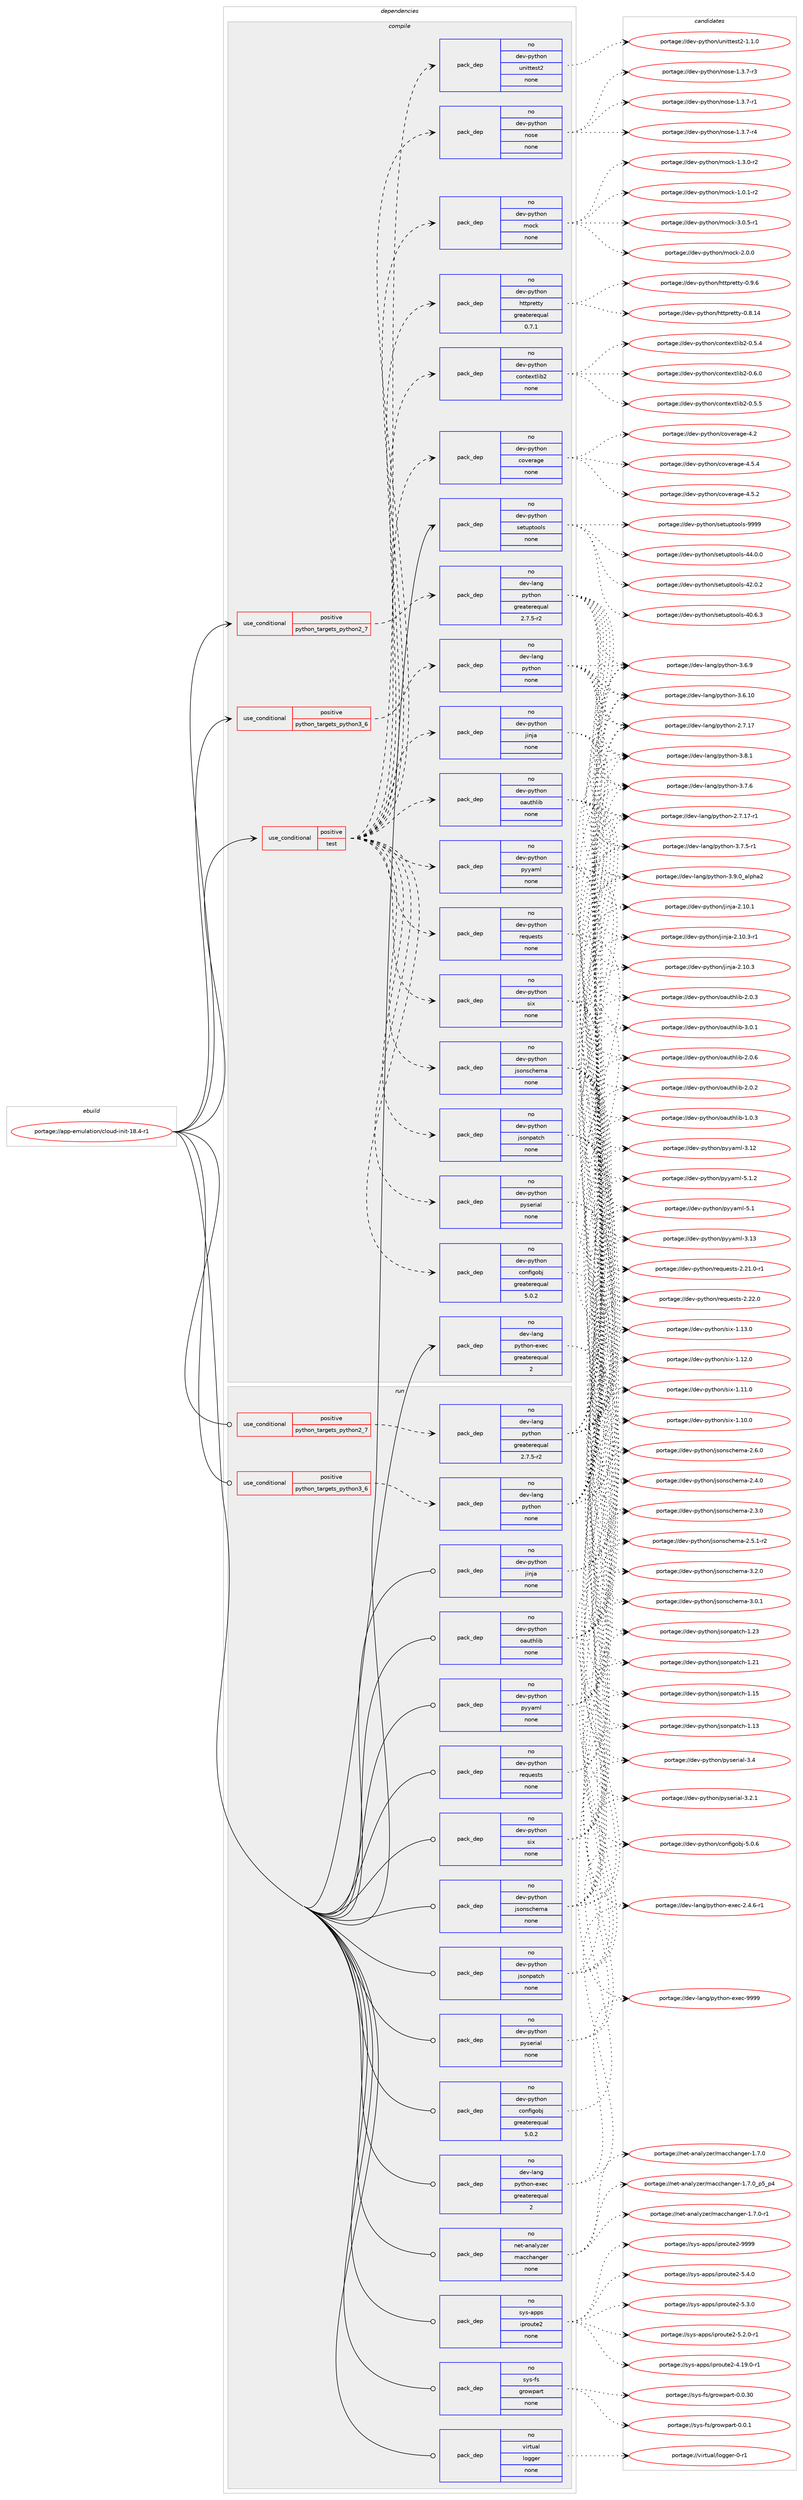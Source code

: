 digraph prolog {

# *************
# Graph options
# *************

newrank=true;
concentrate=true;
compound=true;
graph [rankdir=LR,fontname=Helvetica,fontsize=10,ranksep=1.5];#, ranksep=2.5, nodesep=0.2];
edge  [arrowhead=vee];
node  [fontname=Helvetica,fontsize=10];

# **********
# The ebuild
# **********

subgraph cluster_leftcol {
color=gray;
label=<<i>ebuild</i>>;
id [label="portage://app-emulation/cloud-init-18.4-r1", color=red, width=4, href="../app-emulation/cloud-init-18.4-r1.svg"];
}

# ****************
# The dependencies
# ****************

subgraph cluster_midcol {
color=gray;
label=<<i>dependencies</i>>;
subgraph cluster_compile {
fillcolor="#eeeeee";
style=filled;
label=<<i>compile</i>>;
subgraph cond149157 {
dependency633127 [label=<<TABLE BORDER="0" CELLBORDER="1" CELLSPACING="0" CELLPADDING="4"><TR><TD ROWSPAN="3" CELLPADDING="10">use_conditional</TD></TR><TR><TD>positive</TD></TR><TR><TD>python_targets_python2_7</TD></TR></TABLE>>, shape=none, color=red];
subgraph pack475562 {
dependency633128 [label=<<TABLE BORDER="0" CELLBORDER="1" CELLSPACING="0" CELLPADDING="4" WIDTH="220"><TR><TD ROWSPAN="6" CELLPADDING="30">pack_dep</TD></TR><TR><TD WIDTH="110">no</TD></TR><TR><TD>dev-lang</TD></TR><TR><TD>python</TD></TR><TR><TD>greaterequal</TD></TR><TR><TD>2.7.5-r2</TD></TR></TABLE>>, shape=none, color=blue];
}
dependency633127:e -> dependency633128:w [weight=20,style="dashed",arrowhead="vee"];
}
id:e -> dependency633127:w [weight=20,style="solid",arrowhead="vee"];
subgraph cond149158 {
dependency633129 [label=<<TABLE BORDER="0" CELLBORDER="1" CELLSPACING="0" CELLPADDING="4"><TR><TD ROWSPAN="3" CELLPADDING="10">use_conditional</TD></TR><TR><TD>positive</TD></TR><TR><TD>python_targets_python3_6</TD></TR></TABLE>>, shape=none, color=red];
subgraph pack475563 {
dependency633130 [label=<<TABLE BORDER="0" CELLBORDER="1" CELLSPACING="0" CELLPADDING="4" WIDTH="220"><TR><TD ROWSPAN="6" CELLPADDING="30">pack_dep</TD></TR><TR><TD WIDTH="110">no</TD></TR><TR><TD>dev-lang</TD></TR><TR><TD>python</TD></TR><TR><TD>none</TD></TR><TR><TD></TD></TR></TABLE>>, shape=none, color=blue];
}
dependency633129:e -> dependency633130:w [weight=20,style="dashed",arrowhead="vee"];
}
id:e -> dependency633129:w [weight=20,style="solid",arrowhead="vee"];
subgraph cond149159 {
dependency633131 [label=<<TABLE BORDER="0" CELLBORDER="1" CELLSPACING="0" CELLPADDING="4"><TR><TD ROWSPAN="3" CELLPADDING="10">use_conditional</TD></TR><TR><TD>positive</TD></TR><TR><TD>test</TD></TR></TABLE>>, shape=none, color=red];
subgraph pack475564 {
dependency633132 [label=<<TABLE BORDER="0" CELLBORDER="1" CELLSPACING="0" CELLPADDING="4" WIDTH="220"><TR><TD ROWSPAN="6" CELLPADDING="30">pack_dep</TD></TR><TR><TD WIDTH="110">no</TD></TR><TR><TD>dev-python</TD></TR><TR><TD>jinja</TD></TR><TR><TD>none</TD></TR><TR><TD></TD></TR></TABLE>>, shape=none, color=blue];
}
dependency633131:e -> dependency633132:w [weight=20,style="dashed",arrowhead="vee"];
subgraph pack475565 {
dependency633133 [label=<<TABLE BORDER="0" CELLBORDER="1" CELLSPACING="0" CELLPADDING="4" WIDTH="220"><TR><TD ROWSPAN="6" CELLPADDING="30">pack_dep</TD></TR><TR><TD WIDTH="110">no</TD></TR><TR><TD>dev-python</TD></TR><TR><TD>oauthlib</TD></TR><TR><TD>none</TD></TR><TR><TD></TD></TR></TABLE>>, shape=none, color=blue];
}
dependency633131:e -> dependency633133:w [weight=20,style="dashed",arrowhead="vee"];
subgraph pack475566 {
dependency633134 [label=<<TABLE BORDER="0" CELLBORDER="1" CELLSPACING="0" CELLPADDING="4" WIDTH="220"><TR><TD ROWSPAN="6" CELLPADDING="30">pack_dep</TD></TR><TR><TD WIDTH="110">no</TD></TR><TR><TD>dev-python</TD></TR><TR><TD>pyserial</TD></TR><TR><TD>none</TD></TR><TR><TD></TD></TR></TABLE>>, shape=none, color=blue];
}
dependency633131:e -> dependency633134:w [weight=20,style="dashed",arrowhead="vee"];
subgraph pack475567 {
dependency633135 [label=<<TABLE BORDER="0" CELLBORDER="1" CELLSPACING="0" CELLPADDING="4" WIDTH="220"><TR><TD ROWSPAN="6" CELLPADDING="30">pack_dep</TD></TR><TR><TD WIDTH="110">no</TD></TR><TR><TD>dev-python</TD></TR><TR><TD>configobj</TD></TR><TR><TD>greaterequal</TD></TR><TR><TD>5.0.2</TD></TR></TABLE>>, shape=none, color=blue];
}
dependency633131:e -> dependency633135:w [weight=20,style="dashed",arrowhead="vee"];
subgraph pack475568 {
dependency633136 [label=<<TABLE BORDER="0" CELLBORDER="1" CELLSPACING="0" CELLPADDING="4" WIDTH="220"><TR><TD ROWSPAN="6" CELLPADDING="30">pack_dep</TD></TR><TR><TD WIDTH="110">no</TD></TR><TR><TD>dev-python</TD></TR><TR><TD>pyyaml</TD></TR><TR><TD>none</TD></TR><TR><TD></TD></TR></TABLE>>, shape=none, color=blue];
}
dependency633131:e -> dependency633136:w [weight=20,style="dashed",arrowhead="vee"];
subgraph pack475569 {
dependency633137 [label=<<TABLE BORDER="0" CELLBORDER="1" CELLSPACING="0" CELLPADDING="4" WIDTH="220"><TR><TD ROWSPAN="6" CELLPADDING="30">pack_dep</TD></TR><TR><TD WIDTH="110">no</TD></TR><TR><TD>dev-python</TD></TR><TR><TD>requests</TD></TR><TR><TD>none</TD></TR><TR><TD></TD></TR></TABLE>>, shape=none, color=blue];
}
dependency633131:e -> dependency633137:w [weight=20,style="dashed",arrowhead="vee"];
subgraph pack475570 {
dependency633138 [label=<<TABLE BORDER="0" CELLBORDER="1" CELLSPACING="0" CELLPADDING="4" WIDTH="220"><TR><TD ROWSPAN="6" CELLPADDING="30">pack_dep</TD></TR><TR><TD WIDTH="110">no</TD></TR><TR><TD>dev-python</TD></TR><TR><TD>jsonpatch</TD></TR><TR><TD>none</TD></TR><TR><TD></TD></TR></TABLE>>, shape=none, color=blue];
}
dependency633131:e -> dependency633138:w [weight=20,style="dashed",arrowhead="vee"];
subgraph pack475571 {
dependency633139 [label=<<TABLE BORDER="0" CELLBORDER="1" CELLSPACING="0" CELLPADDING="4" WIDTH="220"><TR><TD ROWSPAN="6" CELLPADDING="30">pack_dep</TD></TR><TR><TD WIDTH="110">no</TD></TR><TR><TD>dev-python</TD></TR><TR><TD>jsonschema</TD></TR><TR><TD>none</TD></TR><TR><TD></TD></TR></TABLE>>, shape=none, color=blue];
}
dependency633131:e -> dependency633139:w [weight=20,style="dashed",arrowhead="vee"];
subgraph pack475572 {
dependency633140 [label=<<TABLE BORDER="0" CELLBORDER="1" CELLSPACING="0" CELLPADDING="4" WIDTH="220"><TR><TD ROWSPAN="6" CELLPADDING="30">pack_dep</TD></TR><TR><TD WIDTH="110">no</TD></TR><TR><TD>dev-python</TD></TR><TR><TD>six</TD></TR><TR><TD>none</TD></TR><TR><TD></TD></TR></TABLE>>, shape=none, color=blue];
}
dependency633131:e -> dependency633140:w [weight=20,style="dashed",arrowhead="vee"];
subgraph pack475573 {
dependency633141 [label=<<TABLE BORDER="0" CELLBORDER="1" CELLSPACING="0" CELLPADDING="4" WIDTH="220"><TR><TD ROWSPAN="6" CELLPADDING="30">pack_dep</TD></TR><TR><TD WIDTH="110">no</TD></TR><TR><TD>dev-python</TD></TR><TR><TD>httpretty</TD></TR><TR><TD>greaterequal</TD></TR><TR><TD>0.7.1</TD></TR></TABLE>>, shape=none, color=blue];
}
dependency633131:e -> dependency633141:w [weight=20,style="dashed",arrowhead="vee"];
subgraph pack475574 {
dependency633142 [label=<<TABLE BORDER="0" CELLBORDER="1" CELLSPACING="0" CELLPADDING="4" WIDTH="220"><TR><TD ROWSPAN="6" CELLPADDING="30">pack_dep</TD></TR><TR><TD WIDTH="110">no</TD></TR><TR><TD>dev-python</TD></TR><TR><TD>mock</TD></TR><TR><TD>none</TD></TR><TR><TD></TD></TR></TABLE>>, shape=none, color=blue];
}
dependency633131:e -> dependency633142:w [weight=20,style="dashed",arrowhead="vee"];
subgraph pack475575 {
dependency633143 [label=<<TABLE BORDER="0" CELLBORDER="1" CELLSPACING="0" CELLPADDING="4" WIDTH="220"><TR><TD ROWSPAN="6" CELLPADDING="30">pack_dep</TD></TR><TR><TD WIDTH="110">no</TD></TR><TR><TD>dev-python</TD></TR><TR><TD>nose</TD></TR><TR><TD>none</TD></TR><TR><TD></TD></TR></TABLE>>, shape=none, color=blue];
}
dependency633131:e -> dependency633143:w [weight=20,style="dashed",arrowhead="vee"];
subgraph pack475576 {
dependency633144 [label=<<TABLE BORDER="0" CELLBORDER="1" CELLSPACING="0" CELLPADDING="4" WIDTH="220"><TR><TD ROWSPAN="6" CELLPADDING="30">pack_dep</TD></TR><TR><TD WIDTH="110">no</TD></TR><TR><TD>dev-python</TD></TR><TR><TD>unittest2</TD></TR><TR><TD>none</TD></TR><TR><TD></TD></TR></TABLE>>, shape=none, color=blue];
}
dependency633131:e -> dependency633144:w [weight=20,style="dashed",arrowhead="vee"];
subgraph pack475577 {
dependency633145 [label=<<TABLE BORDER="0" CELLBORDER="1" CELLSPACING="0" CELLPADDING="4" WIDTH="220"><TR><TD ROWSPAN="6" CELLPADDING="30">pack_dep</TD></TR><TR><TD WIDTH="110">no</TD></TR><TR><TD>dev-python</TD></TR><TR><TD>coverage</TD></TR><TR><TD>none</TD></TR><TR><TD></TD></TR></TABLE>>, shape=none, color=blue];
}
dependency633131:e -> dependency633145:w [weight=20,style="dashed",arrowhead="vee"];
subgraph pack475578 {
dependency633146 [label=<<TABLE BORDER="0" CELLBORDER="1" CELLSPACING="0" CELLPADDING="4" WIDTH="220"><TR><TD ROWSPAN="6" CELLPADDING="30">pack_dep</TD></TR><TR><TD WIDTH="110">no</TD></TR><TR><TD>dev-python</TD></TR><TR><TD>contextlib2</TD></TR><TR><TD>none</TD></TR><TR><TD></TD></TR></TABLE>>, shape=none, color=blue];
}
dependency633131:e -> dependency633146:w [weight=20,style="dashed",arrowhead="vee"];
}
id:e -> dependency633131:w [weight=20,style="solid",arrowhead="vee"];
subgraph pack475579 {
dependency633147 [label=<<TABLE BORDER="0" CELLBORDER="1" CELLSPACING="0" CELLPADDING="4" WIDTH="220"><TR><TD ROWSPAN="6" CELLPADDING="30">pack_dep</TD></TR><TR><TD WIDTH="110">no</TD></TR><TR><TD>dev-lang</TD></TR><TR><TD>python-exec</TD></TR><TR><TD>greaterequal</TD></TR><TR><TD>2</TD></TR></TABLE>>, shape=none, color=blue];
}
id:e -> dependency633147:w [weight=20,style="solid",arrowhead="vee"];
subgraph pack475580 {
dependency633148 [label=<<TABLE BORDER="0" CELLBORDER="1" CELLSPACING="0" CELLPADDING="4" WIDTH="220"><TR><TD ROWSPAN="6" CELLPADDING="30">pack_dep</TD></TR><TR><TD WIDTH="110">no</TD></TR><TR><TD>dev-python</TD></TR><TR><TD>setuptools</TD></TR><TR><TD>none</TD></TR><TR><TD></TD></TR></TABLE>>, shape=none, color=blue];
}
id:e -> dependency633148:w [weight=20,style="solid",arrowhead="vee"];
}
subgraph cluster_compileandrun {
fillcolor="#eeeeee";
style=filled;
label=<<i>compile and run</i>>;
}
subgraph cluster_run {
fillcolor="#eeeeee";
style=filled;
label=<<i>run</i>>;
subgraph cond149160 {
dependency633149 [label=<<TABLE BORDER="0" CELLBORDER="1" CELLSPACING="0" CELLPADDING="4"><TR><TD ROWSPAN="3" CELLPADDING="10">use_conditional</TD></TR><TR><TD>positive</TD></TR><TR><TD>python_targets_python2_7</TD></TR></TABLE>>, shape=none, color=red];
subgraph pack475581 {
dependency633150 [label=<<TABLE BORDER="0" CELLBORDER="1" CELLSPACING="0" CELLPADDING="4" WIDTH="220"><TR><TD ROWSPAN="6" CELLPADDING="30">pack_dep</TD></TR><TR><TD WIDTH="110">no</TD></TR><TR><TD>dev-lang</TD></TR><TR><TD>python</TD></TR><TR><TD>greaterequal</TD></TR><TR><TD>2.7.5-r2</TD></TR></TABLE>>, shape=none, color=blue];
}
dependency633149:e -> dependency633150:w [weight=20,style="dashed",arrowhead="vee"];
}
id:e -> dependency633149:w [weight=20,style="solid",arrowhead="odot"];
subgraph cond149161 {
dependency633151 [label=<<TABLE BORDER="0" CELLBORDER="1" CELLSPACING="0" CELLPADDING="4"><TR><TD ROWSPAN="3" CELLPADDING="10">use_conditional</TD></TR><TR><TD>positive</TD></TR><TR><TD>python_targets_python3_6</TD></TR></TABLE>>, shape=none, color=red];
subgraph pack475582 {
dependency633152 [label=<<TABLE BORDER="0" CELLBORDER="1" CELLSPACING="0" CELLPADDING="4" WIDTH="220"><TR><TD ROWSPAN="6" CELLPADDING="30">pack_dep</TD></TR><TR><TD WIDTH="110">no</TD></TR><TR><TD>dev-lang</TD></TR><TR><TD>python</TD></TR><TR><TD>none</TD></TR><TR><TD></TD></TR></TABLE>>, shape=none, color=blue];
}
dependency633151:e -> dependency633152:w [weight=20,style="dashed",arrowhead="vee"];
}
id:e -> dependency633151:w [weight=20,style="solid",arrowhead="odot"];
subgraph pack475583 {
dependency633153 [label=<<TABLE BORDER="0" CELLBORDER="1" CELLSPACING="0" CELLPADDING="4" WIDTH="220"><TR><TD ROWSPAN="6" CELLPADDING="30">pack_dep</TD></TR><TR><TD WIDTH="110">no</TD></TR><TR><TD>dev-lang</TD></TR><TR><TD>python-exec</TD></TR><TR><TD>greaterequal</TD></TR><TR><TD>2</TD></TR></TABLE>>, shape=none, color=blue];
}
id:e -> dependency633153:w [weight=20,style="solid",arrowhead="odot"];
subgraph pack475584 {
dependency633154 [label=<<TABLE BORDER="0" CELLBORDER="1" CELLSPACING="0" CELLPADDING="4" WIDTH="220"><TR><TD ROWSPAN="6" CELLPADDING="30">pack_dep</TD></TR><TR><TD WIDTH="110">no</TD></TR><TR><TD>dev-python</TD></TR><TR><TD>configobj</TD></TR><TR><TD>greaterequal</TD></TR><TR><TD>5.0.2</TD></TR></TABLE>>, shape=none, color=blue];
}
id:e -> dependency633154:w [weight=20,style="solid",arrowhead="odot"];
subgraph pack475585 {
dependency633155 [label=<<TABLE BORDER="0" CELLBORDER="1" CELLSPACING="0" CELLPADDING="4" WIDTH="220"><TR><TD ROWSPAN="6" CELLPADDING="30">pack_dep</TD></TR><TR><TD WIDTH="110">no</TD></TR><TR><TD>dev-python</TD></TR><TR><TD>jinja</TD></TR><TR><TD>none</TD></TR><TR><TD></TD></TR></TABLE>>, shape=none, color=blue];
}
id:e -> dependency633155:w [weight=20,style="solid",arrowhead="odot"];
subgraph pack475586 {
dependency633156 [label=<<TABLE BORDER="0" CELLBORDER="1" CELLSPACING="0" CELLPADDING="4" WIDTH="220"><TR><TD ROWSPAN="6" CELLPADDING="30">pack_dep</TD></TR><TR><TD WIDTH="110">no</TD></TR><TR><TD>dev-python</TD></TR><TR><TD>jsonpatch</TD></TR><TR><TD>none</TD></TR><TR><TD></TD></TR></TABLE>>, shape=none, color=blue];
}
id:e -> dependency633156:w [weight=20,style="solid",arrowhead="odot"];
subgraph pack475587 {
dependency633157 [label=<<TABLE BORDER="0" CELLBORDER="1" CELLSPACING="0" CELLPADDING="4" WIDTH="220"><TR><TD ROWSPAN="6" CELLPADDING="30">pack_dep</TD></TR><TR><TD WIDTH="110">no</TD></TR><TR><TD>dev-python</TD></TR><TR><TD>jsonschema</TD></TR><TR><TD>none</TD></TR><TR><TD></TD></TR></TABLE>>, shape=none, color=blue];
}
id:e -> dependency633157:w [weight=20,style="solid",arrowhead="odot"];
subgraph pack475588 {
dependency633158 [label=<<TABLE BORDER="0" CELLBORDER="1" CELLSPACING="0" CELLPADDING="4" WIDTH="220"><TR><TD ROWSPAN="6" CELLPADDING="30">pack_dep</TD></TR><TR><TD WIDTH="110">no</TD></TR><TR><TD>dev-python</TD></TR><TR><TD>oauthlib</TD></TR><TR><TD>none</TD></TR><TR><TD></TD></TR></TABLE>>, shape=none, color=blue];
}
id:e -> dependency633158:w [weight=20,style="solid",arrowhead="odot"];
subgraph pack475589 {
dependency633159 [label=<<TABLE BORDER="0" CELLBORDER="1" CELLSPACING="0" CELLPADDING="4" WIDTH="220"><TR><TD ROWSPAN="6" CELLPADDING="30">pack_dep</TD></TR><TR><TD WIDTH="110">no</TD></TR><TR><TD>dev-python</TD></TR><TR><TD>pyserial</TD></TR><TR><TD>none</TD></TR><TR><TD></TD></TR></TABLE>>, shape=none, color=blue];
}
id:e -> dependency633159:w [weight=20,style="solid",arrowhead="odot"];
subgraph pack475590 {
dependency633160 [label=<<TABLE BORDER="0" CELLBORDER="1" CELLSPACING="0" CELLPADDING="4" WIDTH="220"><TR><TD ROWSPAN="6" CELLPADDING="30">pack_dep</TD></TR><TR><TD WIDTH="110">no</TD></TR><TR><TD>dev-python</TD></TR><TR><TD>pyyaml</TD></TR><TR><TD>none</TD></TR><TR><TD></TD></TR></TABLE>>, shape=none, color=blue];
}
id:e -> dependency633160:w [weight=20,style="solid",arrowhead="odot"];
subgraph pack475591 {
dependency633161 [label=<<TABLE BORDER="0" CELLBORDER="1" CELLSPACING="0" CELLPADDING="4" WIDTH="220"><TR><TD ROWSPAN="6" CELLPADDING="30">pack_dep</TD></TR><TR><TD WIDTH="110">no</TD></TR><TR><TD>dev-python</TD></TR><TR><TD>requests</TD></TR><TR><TD>none</TD></TR><TR><TD></TD></TR></TABLE>>, shape=none, color=blue];
}
id:e -> dependency633161:w [weight=20,style="solid",arrowhead="odot"];
subgraph pack475592 {
dependency633162 [label=<<TABLE BORDER="0" CELLBORDER="1" CELLSPACING="0" CELLPADDING="4" WIDTH="220"><TR><TD ROWSPAN="6" CELLPADDING="30">pack_dep</TD></TR><TR><TD WIDTH="110">no</TD></TR><TR><TD>dev-python</TD></TR><TR><TD>six</TD></TR><TR><TD>none</TD></TR><TR><TD></TD></TR></TABLE>>, shape=none, color=blue];
}
id:e -> dependency633162:w [weight=20,style="solid",arrowhead="odot"];
subgraph pack475593 {
dependency633163 [label=<<TABLE BORDER="0" CELLBORDER="1" CELLSPACING="0" CELLPADDING="4" WIDTH="220"><TR><TD ROWSPAN="6" CELLPADDING="30">pack_dep</TD></TR><TR><TD WIDTH="110">no</TD></TR><TR><TD>net-analyzer</TD></TR><TR><TD>macchanger</TD></TR><TR><TD>none</TD></TR><TR><TD></TD></TR></TABLE>>, shape=none, color=blue];
}
id:e -> dependency633163:w [weight=20,style="solid",arrowhead="odot"];
subgraph pack475594 {
dependency633164 [label=<<TABLE BORDER="0" CELLBORDER="1" CELLSPACING="0" CELLPADDING="4" WIDTH="220"><TR><TD ROWSPAN="6" CELLPADDING="30">pack_dep</TD></TR><TR><TD WIDTH="110">no</TD></TR><TR><TD>sys-apps</TD></TR><TR><TD>iproute2</TD></TR><TR><TD>none</TD></TR><TR><TD></TD></TR></TABLE>>, shape=none, color=blue];
}
id:e -> dependency633164:w [weight=20,style="solid",arrowhead="odot"];
subgraph pack475595 {
dependency633165 [label=<<TABLE BORDER="0" CELLBORDER="1" CELLSPACING="0" CELLPADDING="4" WIDTH="220"><TR><TD ROWSPAN="6" CELLPADDING="30">pack_dep</TD></TR><TR><TD WIDTH="110">no</TD></TR><TR><TD>sys-fs</TD></TR><TR><TD>growpart</TD></TR><TR><TD>none</TD></TR><TR><TD></TD></TR></TABLE>>, shape=none, color=blue];
}
id:e -> dependency633165:w [weight=20,style="solid",arrowhead="odot"];
subgraph pack475596 {
dependency633166 [label=<<TABLE BORDER="0" CELLBORDER="1" CELLSPACING="0" CELLPADDING="4" WIDTH="220"><TR><TD ROWSPAN="6" CELLPADDING="30">pack_dep</TD></TR><TR><TD WIDTH="110">no</TD></TR><TR><TD>virtual</TD></TR><TR><TD>logger</TD></TR><TR><TD>none</TD></TR><TR><TD></TD></TR></TABLE>>, shape=none, color=blue];
}
id:e -> dependency633166:w [weight=20,style="solid",arrowhead="odot"];
}
}

# **************
# The candidates
# **************

subgraph cluster_choices {
rank=same;
color=gray;
label=<<i>candidates</i>>;

subgraph choice475562 {
color=black;
nodesep=1;
choice10010111845108971101034711212111610411111045514657464895971081121049750 [label="portage://dev-lang/python-3.9.0_alpha2", color=red, width=4,href="../dev-lang/python-3.9.0_alpha2.svg"];
choice100101118451089711010347112121116104111110455146564649 [label="portage://dev-lang/python-3.8.1", color=red, width=4,href="../dev-lang/python-3.8.1.svg"];
choice100101118451089711010347112121116104111110455146554654 [label="portage://dev-lang/python-3.7.6", color=red, width=4,href="../dev-lang/python-3.7.6.svg"];
choice1001011184510897110103471121211161041111104551465546534511449 [label="portage://dev-lang/python-3.7.5-r1", color=red, width=4,href="../dev-lang/python-3.7.5-r1.svg"];
choice100101118451089711010347112121116104111110455146544657 [label="portage://dev-lang/python-3.6.9", color=red, width=4,href="../dev-lang/python-3.6.9.svg"];
choice10010111845108971101034711212111610411111045514654464948 [label="portage://dev-lang/python-3.6.10", color=red, width=4,href="../dev-lang/python-3.6.10.svg"];
choice100101118451089711010347112121116104111110455046554649554511449 [label="portage://dev-lang/python-2.7.17-r1", color=red, width=4,href="../dev-lang/python-2.7.17-r1.svg"];
choice10010111845108971101034711212111610411111045504655464955 [label="portage://dev-lang/python-2.7.17", color=red, width=4,href="../dev-lang/python-2.7.17.svg"];
dependency633128:e -> choice10010111845108971101034711212111610411111045514657464895971081121049750:w [style=dotted,weight="100"];
dependency633128:e -> choice100101118451089711010347112121116104111110455146564649:w [style=dotted,weight="100"];
dependency633128:e -> choice100101118451089711010347112121116104111110455146554654:w [style=dotted,weight="100"];
dependency633128:e -> choice1001011184510897110103471121211161041111104551465546534511449:w [style=dotted,weight="100"];
dependency633128:e -> choice100101118451089711010347112121116104111110455146544657:w [style=dotted,weight="100"];
dependency633128:e -> choice10010111845108971101034711212111610411111045514654464948:w [style=dotted,weight="100"];
dependency633128:e -> choice100101118451089711010347112121116104111110455046554649554511449:w [style=dotted,weight="100"];
dependency633128:e -> choice10010111845108971101034711212111610411111045504655464955:w [style=dotted,weight="100"];
}
subgraph choice475563 {
color=black;
nodesep=1;
choice10010111845108971101034711212111610411111045514657464895971081121049750 [label="portage://dev-lang/python-3.9.0_alpha2", color=red, width=4,href="../dev-lang/python-3.9.0_alpha2.svg"];
choice100101118451089711010347112121116104111110455146564649 [label="portage://dev-lang/python-3.8.1", color=red, width=4,href="../dev-lang/python-3.8.1.svg"];
choice100101118451089711010347112121116104111110455146554654 [label="portage://dev-lang/python-3.7.6", color=red, width=4,href="../dev-lang/python-3.7.6.svg"];
choice1001011184510897110103471121211161041111104551465546534511449 [label="portage://dev-lang/python-3.7.5-r1", color=red, width=4,href="../dev-lang/python-3.7.5-r1.svg"];
choice100101118451089711010347112121116104111110455146544657 [label="portage://dev-lang/python-3.6.9", color=red, width=4,href="../dev-lang/python-3.6.9.svg"];
choice10010111845108971101034711212111610411111045514654464948 [label="portage://dev-lang/python-3.6.10", color=red, width=4,href="../dev-lang/python-3.6.10.svg"];
choice100101118451089711010347112121116104111110455046554649554511449 [label="portage://dev-lang/python-2.7.17-r1", color=red, width=4,href="../dev-lang/python-2.7.17-r1.svg"];
choice10010111845108971101034711212111610411111045504655464955 [label="portage://dev-lang/python-2.7.17", color=red, width=4,href="../dev-lang/python-2.7.17.svg"];
dependency633130:e -> choice10010111845108971101034711212111610411111045514657464895971081121049750:w [style=dotted,weight="100"];
dependency633130:e -> choice100101118451089711010347112121116104111110455146564649:w [style=dotted,weight="100"];
dependency633130:e -> choice100101118451089711010347112121116104111110455146554654:w [style=dotted,weight="100"];
dependency633130:e -> choice1001011184510897110103471121211161041111104551465546534511449:w [style=dotted,weight="100"];
dependency633130:e -> choice100101118451089711010347112121116104111110455146544657:w [style=dotted,weight="100"];
dependency633130:e -> choice10010111845108971101034711212111610411111045514654464948:w [style=dotted,weight="100"];
dependency633130:e -> choice100101118451089711010347112121116104111110455046554649554511449:w [style=dotted,weight="100"];
dependency633130:e -> choice10010111845108971101034711212111610411111045504655464955:w [style=dotted,weight="100"];
}
subgraph choice475564 {
color=black;
nodesep=1;
choice100101118451121211161041111104710610511010697455046494846514511449 [label="portage://dev-python/jinja-2.10.3-r1", color=red, width=4,href="../dev-python/jinja-2.10.3-r1.svg"];
choice10010111845112121116104111110471061051101069745504649484651 [label="portage://dev-python/jinja-2.10.3", color=red, width=4,href="../dev-python/jinja-2.10.3.svg"];
choice10010111845112121116104111110471061051101069745504649484649 [label="portage://dev-python/jinja-2.10.1", color=red, width=4,href="../dev-python/jinja-2.10.1.svg"];
dependency633132:e -> choice100101118451121211161041111104710610511010697455046494846514511449:w [style=dotted,weight="100"];
dependency633132:e -> choice10010111845112121116104111110471061051101069745504649484651:w [style=dotted,weight="100"];
dependency633132:e -> choice10010111845112121116104111110471061051101069745504649484649:w [style=dotted,weight="100"];
}
subgraph choice475565 {
color=black;
nodesep=1;
choice10010111845112121116104111110471119711711610410810598455146484649 [label="portage://dev-python/oauthlib-3.0.1", color=red, width=4,href="../dev-python/oauthlib-3.0.1.svg"];
choice10010111845112121116104111110471119711711610410810598455046484654 [label="portage://dev-python/oauthlib-2.0.6", color=red, width=4,href="../dev-python/oauthlib-2.0.6.svg"];
choice10010111845112121116104111110471119711711610410810598455046484651 [label="portage://dev-python/oauthlib-2.0.3", color=red, width=4,href="../dev-python/oauthlib-2.0.3.svg"];
choice10010111845112121116104111110471119711711610410810598455046484650 [label="portage://dev-python/oauthlib-2.0.2", color=red, width=4,href="../dev-python/oauthlib-2.0.2.svg"];
choice10010111845112121116104111110471119711711610410810598454946484651 [label="portage://dev-python/oauthlib-1.0.3", color=red, width=4,href="../dev-python/oauthlib-1.0.3.svg"];
dependency633133:e -> choice10010111845112121116104111110471119711711610410810598455146484649:w [style=dotted,weight="100"];
dependency633133:e -> choice10010111845112121116104111110471119711711610410810598455046484654:w [style=dotted,weight="100"];
dependency633133:e -> choice10010111845112121116104111110471119711711610410810598455046484651:w [style=dotted,weight="100"];
dependency633133:e -> choice10010111845112121116104111110471119711711610410810598455046484650:w [style=dotted,weight="100"];
dependency633133:e -> choice10010111845112121116104111110471119711711610410810598454946484651:w [style=dotted,weight="100"];
}
subgraph choice475566 {
color=black;
nodesep=1;
choice10010111845112121116104111110471121211151011141059710845514652 [label="portage://dev-python/pyserial-3.4", color=red, width=4,href="../dev-python/pyserial-3.4.svg"];
choice100101118451121211161041111104711212111510111410597108455146504649 [label="portage://dev-python/pyserial-3.2.1", color=red, width=4,href="../dev-python/pyserial-3.2.1.svg"];
dependency633134:e -> choice10010111845112121116104111110471121211151011141059710845514652:w [style=dotted,weight="100"];
dependency633134:e -> choice100101118451121211161041111104711212111510111410597108455146504649:w [style=dotted,weight="100"];
}
subgraph choice475567 {
color=black;
nodesep=1;
choice10010111845112121116104111110479911111010210510311198106455346484654 [label="portage://dev-python/configobj-5.0.6", color=red, width=4,href="../dev-python/configobj-5.0.6.svg"];
dependency633135:e -> choice10010111845112121116104111110479911111010210510311198106455346484654:w [style=dotted,weight="100"];
}
subgraph choice475568 {
color=black;
nodesep=1;
choice100101118451121211161041111104711212112197109108455346494650 [label="portage://dev-python/pyyaml-5.1.2", color=red, width=4,href="../dev-python/pyyaml-5.1.2.svg"];
choice10010111845112121116104111110471121211219710910845534649 [label="portage://dev-python/pyyaml-5.1", color=red, width=4,href="../dev-python/pyyaml-5.1.svg"];
choice1001011184511212111610411111047112121121971091084551464951 [label="portage://dev-python/pyyaml-3.13", color=red, width=4,href="../dev-python/pyyaml-3.13.svg"];
choice1001011184511212111610411111047112121121971091084551464950 [label="portage://dev-python/pyyaml-3.12", color=red, width=4,href="../dev-python/pyyaml-3.12.svg"];
dependency633136:e -> choice100101118451121211161041111104711212112197109108455346494650:w [style=dotted,weight="100"];
dependency633136:e -> choice10010111845112121116104111110471121211219710910845534649:w [style=dotted,weight="100"];
dependency633136:e -> choice1001011184511212111610411111047112121121971091084551464951:w [style=dotted,weight="100"];
dependency633136:e -> choice1001011184511212111610411111047112121121971091084551464950:w [style=dotted,weight="100"];
}
subgraph choice475569 {
color=black;
nodesep=1;
choice100101118451121211161041111104711410111311710111511611545504650504648 [label="portage://dev-python/requests-2.22.0", color=red, width=4,href="../dev-python/requests-2.22.0.svg"];
choice1001011184511212111610411111047114101113117101115116115455046504946484511449 [label="portage://dev-python/requests-2.21.0-r1", color=red, width=4,href="../dev-python/requests-2.21.0-r1.svg"];
dependency633137:e -> choice100101118451121211161041111104711410111311710111511611545504650504648:w [style=dotted,weight="100"];
dependency633137:e -> choice1001011184511212111610411111047114101113117101115116115455046504946484511449:w [style=dotted,weight="100"];
}
subgraph choice475570 {
color=black;
nodesep=1;
choice100101118451121211161041111104710611511111011297116991044549465051 [label="portage://dev-python/jsonpatch-1.23", color=red, width=4,href="../dev-python/jsonpatch-1.23.svg"];
choice100101118451121211161041111104710611511111011297116991044549465049 [label="portage://dev-python/jsonpatch-1.21", color=red, width=4,href="../dev-python/jsonpatch-1.21.svg"];
choice100101118451121211161041111104710611511111011297116991044549464953 [label="portage://dev-python/jsonpatch-1.15", color=red, width=4,href="../dev-python/jsonpatch-1.15.svg"];
choice100101118451121211161041111104710611511111011297116991044549464951 [label="portage://dev-python/jsonpatch-1.13", color=red, width=4,href="../dev-python/jsonpatch-1.13.svg"];
dependency633138:e -> choice100101118451121211161041111104710611511111011297116991044549465051:w [style=dotted,weight="100"];
dependency633138:e -> choice100101118451121211161041111104710611511111011297116991044549465049:w [style=dotted,weight="100"];
dependency633138:e -> choice100101118451121211161041111104710611511111011297116991044549464953:w [style=dotted,weight="100"];
dependency633138:e -> choice100101118451121211161041111104710611511111011297116991044549464951:w [style=dotted,weight="100"];
}
subgraph choice475571 {
color=black;
nodesep=1;
choice10010111845112121116104111110471061151111101159910410110997455146504648 [label="portage://dev-python/jsonschema-3.2.0", color=red, width=4,href="../dev-python/jsonschema-3.2.0.svg"];
choice10010111845112121116104111110471061151111101159910410110997455146484649 [label="portage://dev-python/jsonschema-3.0.1", color=red, width=4,href="../dev-python/jsonschema-3.0.1.svg"];
choice10010111845112121116104111110471061151111101159910410110997455046544648 [label="portage://dev-python/jsonschema-2.6.0", color=red, width=4,href="../dev-python/jsonschema-2.6.0.svg"];
choice100101118451121211161041111104710611511111011599104101109974550465346494511450 [label="portage://dev-python/jsonschema-2.5.1-r2", color=red, width=4,href="../dev-python/jsonschema-2.5.1-r2.svg"];
choice10010111845112121116104111110471061151111101159910410110997455046524648 [label="portage://dev-python/jsonschema-2.4.0", color=red, width=4,href="../dev-python/jsonschema-2.4.0.svg"];
choice10010111845112121116104111110471061151111101159910410110997455046514648 [label="portage://dev-python/jsonschema-2.3.0", color=red, width=4,href="../dev-python/jsonschema-2.3.0.svg"];
dependency633139:e -> choice10010111845112121116104111110471061151111101159910410110997455146504648:w [style=dotted,weight="100"];
dependency633139:e -> choice10010111845112121116104111110471061151111101159910410110997455146484649:w [style=dotted,weight="100"];
dependency633139:e -> choice10010111845112121116104111110471061151111101159910410110997455046544648:w [style=dotted,weight="100"];
dependency633139:e -> choice100101118451121211161041111104710611511111011599104101109974550465346494511450:w [style=dotted,weight="100"];
dependency633139:e -> choice10010111845112121116104111110471061151111101159910410110997455046524648:w [style=dotted,weight="100"];
dependency633139:e -> choice10010111845112121116104111110471061151111101159910410110997455046514648:w [style=dotted,weight="100"];
}
subgraph choice475572 {
color=black;
nodesep=1;
choice100101118451121211161041111104711510512045494649514648 [label="portage://dev-python/six-1.13.0", color=red, width=4,href="../dev-python/six-1.13.0.svg"];
choice100101118451121211161041111104711510512045494649504648 [label="portage://dev-python/six-1.12.0", color=red, width=4,href="../dev-python/six-1.12.0.svg"];
choice100101118451121211161041111104711510512045494649494648 [label="portage://dev-python/six-1.11.0", color=red, width=4,href="../dev-python/six-1.11.0.svg"];
choice100101118451121211161041111104711510512045494649484648 [label="portage://dev-python/six-1.10.0", color=red, width=4,href="../dev-python/six-1.10.0.svg"];
dependency633140:e -> choice100101118451121211161041111104711510512045494649514648:w [style=dotted,weight="100"];
dependency633140:e -> choice100101118451121211161041111104711510512045494649504648:w [style=dotted,weight="100"];
dependency633140:e -> choice100101118451121211161041111104711510512045494649494648:w [style=dotted,weight="100"];
dependency633140:e -> choice100101118451121211161041111104711510512045494649484648:w [style=dotted,weight="100"];
}
subgraph choice475573 {
color=black;
nodesep=1;
choice1001011184511212111610411111047104116116112114101116116121454846574654 [label="portage://dev-python/httpretty-0.9.6", color=red, width=4,href="../dev-python/httpretty-0.9.6.svg"];
choice100101118451121211161041111104710411611611211410111611612145484656464952 [label="portage://dev-python/httpretty-0.8.14", color=red, width=4,href="../dev-python/httpretty-0.8.14.svg"];
dependency633141:e -> choice1001011184511212111610411111047104116116112114101116116121454846574654:w [style=dotted,weight="100"];
dependency633141:e -> choice100101118451121211161041111104710411611611211410111611612145484656464952:w [style=dotted,weight="100"];
}
subgraph choice475574 {
color=black;
nodesep=1;
choice1001011184511212111610411111047109111991074551464846534511449 [label="portage://dev-python/mock-3.0.5-r1", color=red, width=4,href="../dev-python/mock-3.0.5-r1.svg"];
choice100101118451121211161041111104710911199107455046484648 [label="portage://dev-python/mock-2.0.0", color=red, width=4,href="../dev-python/mock-2.0.0.svg"];
choice1001011184511212111610411111047109111991074549465146484511450 [label="portage://dev-python/mock-1.3.0-r2", color=red, width=4,href="../dev-python/mock-1.3.0-r2.svg"];
choice1001011184511212111610411111047109111991074549464846494511450 [label="portage://dev-python/mock-1.0.1-r2", color=red, width=4,href="../dev-python/mock-1.0.1-r2.svg"];
dependency633142:e -> choice1001011184511212111610411111047109111991074551464846534511449:w [style=dotted,weight="100"];
dependency633142:e -> choice100101118451121211161041111104710911199107455046484648:w [style=dotted,weight="100"];
dependency633142:e -> choice1001011184511212111610411111047109111991074549465146484511450:w [style=dotted,weight="100"];
dependency633142:e -> choice1001011184511212111610411111047109111991074549464846494511450:w [style=dotted,weight="100"];
}
subgraph choice475575 {
color=black;
nodesep=1;
choice10010111845112121116104111110471101111151014549465146554511452 [label="portage://dev-python/nose-1.3.7-r4", color=red, width=4,href="../dev-python/nose-1.3.7-r4.svg"];
choice10010111845112121116104111110471101111151014549465146554511451 [label="portage://dev-python/nose-1.3.7-r3", color=red, width=4,href="../dev-python/nose-1.3.7-r3.svg"];
choice10010111845112121116104111110471101111151014549465146554511449 [label="portage://dev-python/nose-1.3.7-r1", color=red, width=4,href="../dev-python/nose-1.3.7-r1.svg"];
dependency633143:e -> choice10010111845112121116104111110471101111151014549465146554511452:w [style=dotted,weight="100"];
dependency633143:e -> choice10010111845112121116104111110471101111151014549465146554511451:w [style=dotted,weight="100"];
dependency633143:e -> choice10010111845112121116104111110471101111151014549465146554511449:w [style=dotted,weight="100"];
}
subgraph choice475576 {
color=black;
nodesep=1;
choice100101118451121211161041111104711711010511611610111511650454946494648 [label="portage://dev-python/unittest2-1.1.0", color=red, width=4,href="../dev-python/unittest2-1.1.0.svg"];
dependency633144:e -> choice100101118451121211161041111104711711010511611610111511650454946494648:w [style=dotted,weight="100"];
}
subgraph choice475577 {
color=black;
nodesep=1;
choice10010111845112121116104111110479911111810111497103101455246534652 [label="portage://dev-python/coverage-4.5.4", color=red, width=4,href="../dev-python/coverage-4.5.4.svg"];
choice10010111845112121116104111110479911111810111497103101455246534650 [label="portage://dev-python/coverage-4.5.2", color=red, width=4,href="../dev-python/coverage-4.5.2.svg"];
choice1001011184511212111610411111047991111181011149710310145524650 [label="portage://dev-python/coverage-4.2", color=red, width=4,href="../dev-python/coverage-4.2.svg"];
dependency633145:e -> choice10010111845112121116104111110479911111810111497103101455246534652:w [style=dotted,weight="100"];
dependency633145:e -> choice10010111845112121116104111110479911111810111497103101455246534650:w [style=dotted,weight="100"];
dependency633145:e -> choice1001011184511212111610411111047991111181011149710310145524650:w [style=dotted,weight="100"];
}
subgraph choice475578 {
color=black;
nodesep=1;
choice1001011184511212111610411111047991111101161011201161081059850454846544648 [label="portage://dev-python/contextlib2-0.6.0", color=red, width=4,href="../dev-python/contextlib2-0.6.0.svg"];
choice1001011184511212111610411111047991111101161011201161081059850454846534653 [label="portage://dev-python/contextlib2-0.5.5", color=red, width=4,href="../dev-python/contextlib2-0.5.5.svg"];
choice1001011184511212111610411111047991111101161011201161081059850454846534652 [label="portage://dev-python/contextlib2-0.5.4", color=red, width=4,href="../dev-python/contextlib2-0.5.4.svg"];
dependency633146:e -> choice1001011184511212111610411111047991111101161011201161081059850454846544648:w [style=dotted,weight="100"];
dependency633146:e -> choice1001011184511212111610411111047991111101161011201161081059850454846534653:w [style=dotted,weight="100"];
dependency633146:e -> choice1001011184511212111610411111047991111101161011201161081059850454846534652:w [style=dotted,weight="100"];
}
subgraph choice475579 {
color=black;
nodesep=1;
choice10010111845108971101034711212111610411111045101120101994557575757 [label="portage://dev-lang/python-exec-9999", color=red, width=4,href="../dev-lang/python-exec-9999.svg"];
choice10010111845108971101034711212111610411111045101120101994550465246544511449 [label="portage://dev-lang/python-exec-2.4.6-r1", color=red, width=4,href="../dev-lang/python-exec-2.4.6-r1.svg"];
dependency633147:e -> choice10010111845108971101034711212111610411111045101120101994557575757:w [style=dotted,weight="100"];
dependency633147:e -> choice10010111845108971101034711212111610411111045101120101994550465246544511449:w [style=dotted,weight="100"];
}
subgraph choice475580 {
color=black;
nodesep=1;
choice10010111845112121116104111110471151011161171121161111111081154557575757 [label="portage://dev-python/setuptools-9999", color=red, width=4,href="../dev-python/setuptools-9999.svg"];
choice100101118451121211161041111104711510111611711211611111110811545525246484648 [label="portage://dev-python/setuptools-44.0.0", color=red, width=4,href="../dev-python/setuptools-44.0.0.svg"];
choice100101118451121211161041111104711510111611711211611111110811545525046484650 [label="portage://dev-python/setuptools-42.0.2", color=red, width=4,href="../dev-python/setuptools-42.0.2.svg"];
choice100101118451121211161041111104711510111611711211611111110811545524846544651 [label="portage://dev-python/setuptools-40.6.3", color=red, width=4,href="../dev-python/setuptools-40.6.3.svg"];
dependency633148:e -> choice10010111845112121116104111110471151011161171121161111111081154557575757:w [style=dotted,weight="100"];
dependency633148:e -> choice100101118451121211161041111104711510111611711211611111110811545525246484648:w [style=dotted,weight="100"];
dependency633148:e -> choice100101118451121211161041111104711510111611711211611111110811545525046484650:w [style=dotted,weight="100"];
dependency633148:e -> choice100101118451121211161041111104711510111611711211611111110811545524846544651:w [style=dotted,weight="100"];
}
subgraph choice475581 {
color=black;
nodesep=1;
choice10010111845108971101034711212111610411111045514657464895971081121049750 [label="portage://dev-lang/python-3.9.0_alpha2", color=red, width=4,href="../dev-lang/python-3.9.0_alpha2.svg"];
choice100101118451089711010347112121116104111110455146564649 [label="portage://dev-lang/python-3.8.1", color=red, width=4,href="../dev-lang/python-3.8.1.svg"];
choice100101118451089711010347112121116104111110455146554654 [label="portage://dev-lang/python-3.7.6", color=red, width=4,href="../dev-lang/python-3.7.6.svg"];
choice1001011184510897110103471121211161041111104551465546534511449 [label="portage://dev-lang/python-3.7.5-r1", color=red, width=4,href="../dev-lang/python-3.7.5-r1.svg"];
choice100101118451089711010347112121116104111110455146544657 [label="portage://dev-lang/python-3.6.9", color=red, width=4,href="../dev-lang/python-3.6.9.svg"];
choice10010111845108971101034711212111610411111045514654464948 [label="portage://dev-lang/python-3.6.10", color=red, width=4,href="../dev-lang/python-3.6.10.svg"];
choice100101118451089711010347112121116104111110455046554649554511449 [label="portage://dev-lang/python-2.7.17-r1", color=red, width=4,href="../dev-lang/python-2.7.17-r1.svg"];
choice10010111845108971101034711212111610411111045504655464955 [label="portage://dev-lang/python-2.7.17", color=red, width=4,href="../dev-lang/python-2.7.17.svg"];
dependency633150:e -> choice10010111845108971101034711212111610411111045514657464895971081121049750:w [style=dotted,weight="100"];
dependency633150:e -> choice100101118451089711010347112121116104111110455146564649:w [style=dotted,weight="100"];
dependency633150:e -> choice100101118451089711010347112121116104111110455146554654:w [style=dotted,weight="100"];
dependency633150:e -> choice1001011184510897110103471121211161041111104551465546534511449:w [style=dotted,weight="100"];
dependency633150:e -> choice100101118451089711010347112121116104111110455146544657:w [style=dotted,weight="100"];
dependency633150:e -> choice10010111845108971101034711212111610411111045514654464948:w [style=dotted,weight="100"];
dependency633150:e -> choice100101118451089711010347112121116104111110455046554649554511449:w [style=dotted,weight="100"];
dependency633150:e -> choice10010111845108971101034711212111610411111045504655464955:w [style=dotted,weight="100"];
}
subgraph choice475582 {
color=black;
nodesep=1;
choice10010111845108971101034711212111610411111045514657464895971081121049750 [label="portage://dev-lang/python-3.9.0_alpha2", color=red, width=4,href="../dev-lang/python-3.9.0_alpha2.svg"];
choice100101118451089711010347112121116104111110455146564649 [label="portage://dev-lang/python-3.8.1", color=red, width=4,href="../dev-lang/python-3.8.1.svg"];
choice100101118451089711010347112121116104111110455146554654 [label="portage://dev-lang/python-3.7.6", color=red, width=4,href="../dev-lang/python-3.7.6.svg"];
choice1001011184510897110103471121211161041111104551465546534511449 [label="portage://dev-lang/python-3.7.5-r1", color=red, width=4,href="../dev-lang/python-3.7.5-r1.svg"];
choice100101118451089711010347112121116104111110455146544657 [label="portage://dev-lang/python-3.6.9", color=red, width=4,href="../dev-lang/python-3.6.9.svg"];
choice10010111845108971101034711212111610411111045514654464948 [label="portage://dev-lang/python-3.6.10", color=red, width=4,href="../dev-lang/python-3.6.10.svg"];
choice100101118451089711010347112121116104111110455046554649554511449 [label="portage://dev-lang/python-2.7.17-r1", color=red, width=4,href="../dev-lang/python-2.7.17-r1.svg"];
choice10010111845108971101034711212111610411111045504655464955 [label="portage://dev-lang/python-2.7.17", color=red, width=4,href="../dev-lang/python-2.7.17.svg"];
dependency633152:e -> choice10010111845108971101034711212111610411111045514657464895971081121049750:w [style=dotted,weight="100"];
dependency633152:e -> choice100101118451089711010347112121116104111110455146564649:w [style=dotted,weight="100"];
dependency633152:e -> choice100101118451089711010347112121116104111110455146554654:w [style=dotted,weight="100"];
dependency633152:e -> choice1001011184510897110103471121211161041111104551465546534511449:w [style=dotted,weight="100"];
dependency633152:e -> choice100101118451089711010347112121116104111110455146544657:w [style=dotted,weight="100"];
dependency633152:e -> choice10010111845108971101034711212111610411111045514654464948:w [style=dotted,weight="100"];
dependency633152:e -> choice100101118451089711010347112121116104111110455046554649554511449:w [style=dotted,weight="100"];
dependency633152:e -> choice10010111845108971101034711212111610411111045504655464955:w [style=dotted,weight="100"];
}
subgraph choice475583 {
color=black;
nodesep=1;
choice10010111845108971101034711212111610411111045101120101994557575757 [label="portage://dev-lang/python-exec-9999", color=red, width=4,href="../dev-lang/python-exec-9999.svg"];
choice10010111845108971101034711212111610411111045101120101994550465246544511449 [label="portage://dev-lang/python-exec-2.4.6-r1", color=red, width=4,href="../dev-lang/python-exec-2.4.6-r1.svg"];
dependency633153:e -> choice10010111845108971101034711212111610411111045101120101994557575757:w [style=dotted,weight="100"];
dependency633153:e -> choice10010111845108971101034711212111610411111045101120101994550465246544511449:w [style=dotted,weight="100"];
}
subgraph choice475584 {
color=black;
nodesep=1;
choice10010111845112121116104111110479911111010210510311198106455346484654 [label="portage://dev-python/configobj-5.0.6", color=red, width=4,href="../dev-python/configobj-5.0.6.svg"];
dependency633154:e -> choice10010111845112121116104111110479911111010210510311198106455346484654:w [style=dotted,weight="100"];
}
subgraph choice475585 {
color=black;
nodesep=1;
choice100101118451121211161041111104710610511010697455046494846514511449 [label="portage://dev-python/jinja-2.10.3-r1", color=red, width=4,href="../dev-python/jinja-2.10.3-r1.svg"];
choice10010111845112121116104111110471061051101069745504649484651 [label="portage://dev-python/jinja-2.10.3", color=red, width=4,href="../dev-python/jinja-2.10.3.svg"];
choice10010111845112121116104111110471061051101069745504649484649 [label="portage://dev-python/jinja-2.10.1", color=red, width=4,href="../dev-python/jinja-2.10.1.svg"];
dependency633155:e -> choice100101118451121211161041111104710610511010697455046494846514511449:w [style=dotted,weight="100"];
dependency633155:e -> choice10010111845112121116104111110471061051101069745504649484651:w [style=dotted,weight="100"];
dependency633155:e -> choice10010111845112121116104111110471061051101069745504649484649:w [style=dotted,weight="100"];
}
subgraph choice475586 {
color=black;
nodesep=1;
choice100101118451121211161041111104710611511111011297116991044549465051 [label="portage://dev-python/jsonpatch-1.23", color=red, width=4,href="../dev-python/jsonpatch-1.23.svg"];
choice100101118451121211161041111104710611511111011297116991044549465049 [label="portage://dev-python/jsonpatch-1.21", color=red, width=4,href="../dev-python/jsonpatch-1.21.svg"];
choice100101118451121211161041111104710611511111011297116991044549464953 [label="portage://dev-python/jsonpatch-1.15", color=red, width=4,href="../dev-python/jsonpatch-1.15.svg"];
choice100101118451121211161041111104710611511111011297116991044549464951 [label="portage://dev-python/jsonpatch-1.13", color=red, width=4,href="../dev-python/jsonpatch-1.13.svg"];
dependency633156:e -> choice100101118451121211161041111104710611511111011297116991044549465051:w [style=dotted,weight="100"];
dependency633156:e -> choice100101118451121211161041111104710611511111011297116991044549465049:w [style=dotted,weight="100"];
dependency633156:e -> choice100101118451121211161041111104710611511111011297116991044549464953:w [style=dotted,weight="100"];
dependency633156:e -> choice100101118451121211161041111104710611511111011297116991044549464951:w [style=dotted,weight="100"];
}
subgraph choice475587 {
color=black;
nodesep=1;
choice10010111845112121116104111110471061151111101159910410110997455146504648 [label="portage://dev-python/jsonschema-3.2.0", color=red, width=4,href="../dev-python/jsonschema-3.2.0.svg"];
choice10010111845112121116104111110471061151111101159910410110997455146484649 [label="portage://dev-python/jsonschema-3.0.1", color=red, width=4,href="../dev-python/jsonschema-3.0.1.svg"];
choice10010111845112121116104111110471061151111101159910410110997455046544648 [label="portage://dev-python/jsonschema-2.6.0", color=red, width=4,href="../dev-python/jsonschema-2.6.0.svg"];
choice100101118451121211161041111104710611511111011599104101109974550465346494511450 [label="portage://dev-python/jsonschema-2.5.1-r2", color=red, width=4,href="../dev-python/jsonschema-2.5.1-r2.svg"];
choice10010111845112121116104111110471061151111101159910410110997455046524648 [label="portage://dev-python/jsonschema-2.4.0", color=red, width=4,href="../dev-python/jsonschema-2.4.0.svg"];
choice10010111845112121116104111110471061151111101159910410110997455046514648 [label="portage://dev-python/jsonschema-2.3.0", color=red, width=4,href="../dev-python/jsonschema-2.3.0.svg"];
dependency633157:e -> choice10010111845112121116104111110471061151111101159910410110997455146504648:w [style=dotted,weight="100"];
dependency633157:e -> choice10010111845112121116104111110471061151111101159910410110997455146484649:w [style=dotted,weight="100"];
dependency633157:e -> choice10010111845112121116104111110471061151111101159910410110997455046544648:w [style=dotted,weight="100"];
dependency633157:e -> choice100101118451121211161041111104710611511111011599104101109974550465346494511450:w [style=dotted,weight="100"];
dependency633157:e -> choice10010111845112121116104111110471061151111101159910410110997455046524648:w [style=dotted,weight="100"];
dependency633157:e -> choice10010111845112121116104111110471061151111101159910410110997455046514648:w [style=dotted,weight="100"];
}
subgraph choice475588 {
color=black;
nodesep=1;
choice10010111845112121116104111110471119711711610410810598455146484649 [label="portage://dev-python/oauthlib-3.0.1", color=red, width=4,href="../dev-python/oauthlib-3.0.1.svg"];
choice10010111845112121116104111110471119711711610410810598455046484654 [label="portage://dev-python/oauthlib-2.0.6", color=red, width=4,href="../dev-python/oauthlib-2.0.6.svg"];
choice10010111845112121116104111110471119711711610410810598455046484651 [label="portage://dev-python/oauthlib-2.0.3", color=red, width=4,href="../dev-python/oauthlib-2.0.3.svg"];
choice10010111845112121116104111110471119711711610410810598455046484650 [label="portage://dev-python/oauthlib-2.0.2", color=red, width=4,href="../dev-python/oauthlib-2.0.2.svg"];
choice10010111845112121116104111110471119711711610410810598454946484651 [label="portage://dev-python/oauthlib-1.0.3", color=red, width=4,href="../dev-python/oauthlib-1.0.3.svg"];
dependency633158:e -> choice10010111845112121116104111110471119711711610410810598455146484649:w [style=dotted,weight="100"];
dependency633158:e -> choice10010111845112121116104111110471119711711610410810598455046484654:w [style=dotted,weight="100"];
dependency633158:e -> choice10010111845112121116104111110471119711711610410810598455046484651:w [style=dotted,weight="100"];
dependency633158:e -> choice10010111845112121116104111110471119711711610410810598455046484650:w [style=dotted,weight="100"];
dependency633158:e -> choice10010111845112121116104111110471119711711610410810598454946484651:w [style=dotted,weight="100"];
}
subgraph choice475589 {
color=black;
nodesep=1;
choice10010111845112121116104111110471121211151011141059710845514652 [label="portage://dev-python/pyserial-3.4", color=red, width=4,href="../dev-python/pyserial-3.4.svg"];
choice100101118451121211161041111104711212111510111410597108455146504649 [label="portage://dev-python/pyserial-3.2.1", color=red, width=4,href="../dev-python/pyserial-3.2.1.svg"];
dependency633159:e -> choice10010111845112121116104111110471121211151011141059710845514652:w [style=dotted,weight="100"];
dependency633159:e -> choice100101118451121211161041111104711212111510111410597108455146504649:w [style=dotted,weight="100"];
}
subgraph choice475590 {
color=black;
nodesep=1;
choice100101118451121211161041111104711212112197109108455346494650 [label="portage://dev-python/pyyaml-5.1.2", color=red, width=4,href="../dev-python/pyyaml-5.1.2.svg"];
choice10010111845112121116104111110471121211219710910845534649 [label="portage://dev-python/pyyaml-5.1", color=red, width=4,href="../dev-python/pyyaml-5.1.svg"];
choice1001011184511212111610411111047112121121971091084551464951 [label="portage://dev-python/pyyaml-3.13", color=red, width=4,href="../dev-python/pyyaml-3.13.svg"];
choice1001011184511212111610411111047112121121971091084551464950 [label="portage://dev-python/pyyaml-3.12", color=red, width=4,href="../dev-python/pyyaml-3.12.svg"];
dependency633160:e -> choice100101118451121211161041111104711212112197109108455346494650:w [style=dotted,weight="100"];
dependency633160:e -> choice10010111845112121116104111110471121211219710910845534649:w [style=dotted,weight="100"];
dependency633160:e -> choice1001011184511212111610411111047112121121971091084551464951:w [style=dotted,weight="100"];
dependency633160:e -> choice1001011184511212111610411111047112121121971091084551464950:w [style=dotted,weight="100"];
}
subgraph choice475591 {
color=black;
nodesep=1;
choice100101118451121211161041111104711410111311710111511611545504650504648 [label="portage://dev-python/requests-2.22.0", color=red, width=4,href="../dev-python/requests-2.22.0.svg"];
choice1001011184511212111610411111047114101113117101115116115455046504946484511449 [label="portage://dev-python/requests-2.21.0-r1", color=red, width=4,href="../dev-python/requests-2.21.0-r1.svg"];
dependency633161:e -> choice100101118451121211161041111104711410111311710111511611545504650504648:w [style=dotted,weight="100"];
dependency633161:e -> choice1001011184511212111610411111047114101113117101115116115455046504946484511449:w [style=dotted,weight="100"];
}
subgraph choice475592 {
color=black;
nodesep=1;
choice100101118451121211161041111104711510512045494649514648 [label="portage://dev-python/six-1.13.0", color=red, width=4,href="../dev-python/six-1.13.0.svg"];
choice100101118451121211161041111104711510512045494649504648 [label="portage://dev-python/six-1.12.0", color=red, width=4,href="../dev-python/six-1.12.0.svg"];
choice100101118451121211161041111104711510512045494649494648 [label="portage://dev-python/six-1.11.0", color=red, width=4,href="../dev-python/six-1.11.0.svg"];
choice100101118451121211161041111104711510512045494649484648 [label="portage://dev-python/six-1.10.0", color=red, width=4,href="../dev-python/six-1.10.0.svg"];
dependency633162:e -> choice100101118451121211161041111104711510512045494649514648:w [style=dotted,weight="100"];
dependency633162:e -> choice100101118451121211161041111104711510512045494649504648:w [style=dotted,weight="100"];
dependency633162:e -> choice100101118451121211161041111104711510512045494649494648:w [style=dotted,weight="100"];
dependency633162:e -> choice100101118451121211161041111104711510512045494649484648:w [style=dotted,weight="100"];
}
subgraph choice475593 {
color=black;
nodesep=1;
choice110101116459711097108121122101114471099799991049711010310111445494655464895112539511252 [label="portage://net-analyzer/macchanger-1.7.0_p5_p4", color=red, width=4,href="../net-analyzer/macchanger-1.7.0_p5_p4.svg"];
choice11010111645971109710812112210111447109979999104971101031011144549465546484511449 [label="portage://net-analyzer/macchanger-1.7.0-r1", color=red, width=4,href="../net-analyzer/macchanger-1.7.0-r1.svg"];
choice1101011164597110971081211221011144710997999910497110103101114454946554648 [label="portage://net-analyzer/macchanger-1.7.0", color=red, width=4,href="../net-analyzer/macchanger-1.7.0.svg"];
dependency633163:e -> choice110101116459711097108121122101114471099799991049711010310111445494655464895112539511252:w [style=dotted,weight="100"];
dependency633163:e -> choice11010111645971109710812112210111447109979999104971101031011144549465546484511449:w [style=dotted,weight="100"];
dependency633163:e -> choice1101011164597110971081211221011144710997999910497110103101114454946554648:w [style=dotted,weight="100"];
}
subgraph choice475594 {
color=black;
nodesep=1;
choice115121115459711211211547105112114111117116101504557575757 [label="portage://sys-apps/iproute2-9999", color=red, width=4,href="../sys-apps/iproute2-9999.svg"];
choice11512111545971121121154710511211411111711610150455346524648 [label="portage://sys-apps/iproute2-5.4.0", color=red, width=4,href="../sys-apps/iproute2-5.4.0.svg"];
choice11512111545971121121154710511211411111711610150455346514648 [label="portage://sys-apps/iproute2-5.3.0", color=red, width=4,href="../sys-apps/iproute2-5.3.0.svg"];
choice115121115459711211211547105112114111117116101504553465046484511449 [label="portage://sys-apps/iproute2-5.2.0-r1", color=red, width=4,href="../sys-apps/iproute2-5.2.0-r1.svg"];
choice11512111545971121121154710511211411111711610150455246495746484511449 [label="portage://sys-apps/iproute2-4.19.0-r1", color=red, width=4,href="../sys-apps/iproute2-4.19.0-r1.svg"];
dependency633164:e -> choice115121115459711211211547105112114111117116101504557575757:w [style=dotted,weight="100"];
dependency633164:e -> choice11512111545971121121154710511211411111711610150455346524648:w [style=dotted,weight="100"];
dependency633164:e -> choice11512111545971121121154710511211411111711610150455346514648:w [style=dotted,weight="100"];
dependency633164:e -> choice115121115459711211211547105112114111117116101504553465046484511449:w [style=dotted,weight="100"];
dependency633164:e -> choice11512111545971121121154710511211411111711610150455246495746484511449:w [style=dotted,weight="100"];
}
subgraph choice475595 {
color=black;
nodesep=1;
choice11512111545102115471031141111191129711411645484648465148 [label="portage://sys-fs/growpart-0.0.30", color=red, width=4,href="../sys-fs/growpart-0.0.30.svg"];
choice115121115451021154710311411111911297114116454846484649 [label="portage://sys-fs/growpart-0.0.1", color=red, width=4,href="../sys-fs/growpart-0.0.1.svg"];
dependency633165:e -> choice11512111545102115471031141111191129711411645484648465148:w [style=dotted,weight="100"];
dependency633165:e -> choice115121115451021154710311411111911297114116454846484649:w [style=dotted,weight="100"];
}
subgraph choice475596 {
color=black;
nodesep=1;
choice118105114116117971084710811110310310111445484511449 [label="portage://virtual/logger-0-r1", color=red, width=4,href="../virtual/logger-0-r1.svg"];
dependency633166:e -> choice118105114116117971084710811110310310111445484511449:w [style=dotted,weight="100"];
}
}

}
